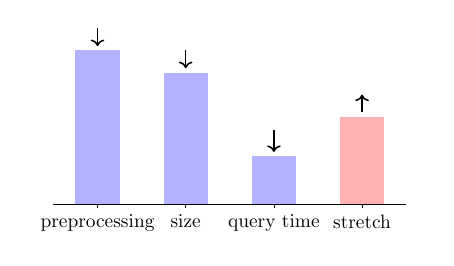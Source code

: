 \scalebox{0.7}{
\begin{tikzpicture}[scale=0.8]
    \draw[-] (0,0) -- (8,0) node[right] {};

    \foreach \x/\xtext in {1/preprocessing, 3/size, 5/query time, 7/stretch}
        \draw[shift={(\x,0)}] (0pt,2pt) -- (0pt,-2pt) node[below] {\xtext};

    \draw[->, thick] (1,4) -- (1,3.6);
    \fill[blue!30] (0.5,0.01) rectangle (1.5,3.5);
    \draw (1,0.5) node[above] {};
    
    \draw[->, thick] (3,3.5) -- (3,3.1);
    \fill[blue!30] (2.5,0.01) rectangle (3.5,3);
    \draw (3,0.5) node[above] {};
    
    \draw[->, thick] (5,1.7) -- (5,1.2);
    \fill[blue!30] (4.5,0.01) rectangle (5.5,1.1);
    \draw (5,0.5) node[above] {};
    
    \draw[<-, thick] (7,2.5) -- (7,2.1);
    \fill[red!30] (6.5,0.01) rectangle (7.5,2);
    \draw (7,0.5) node[above] {};
\end{tikzpicture}
}
